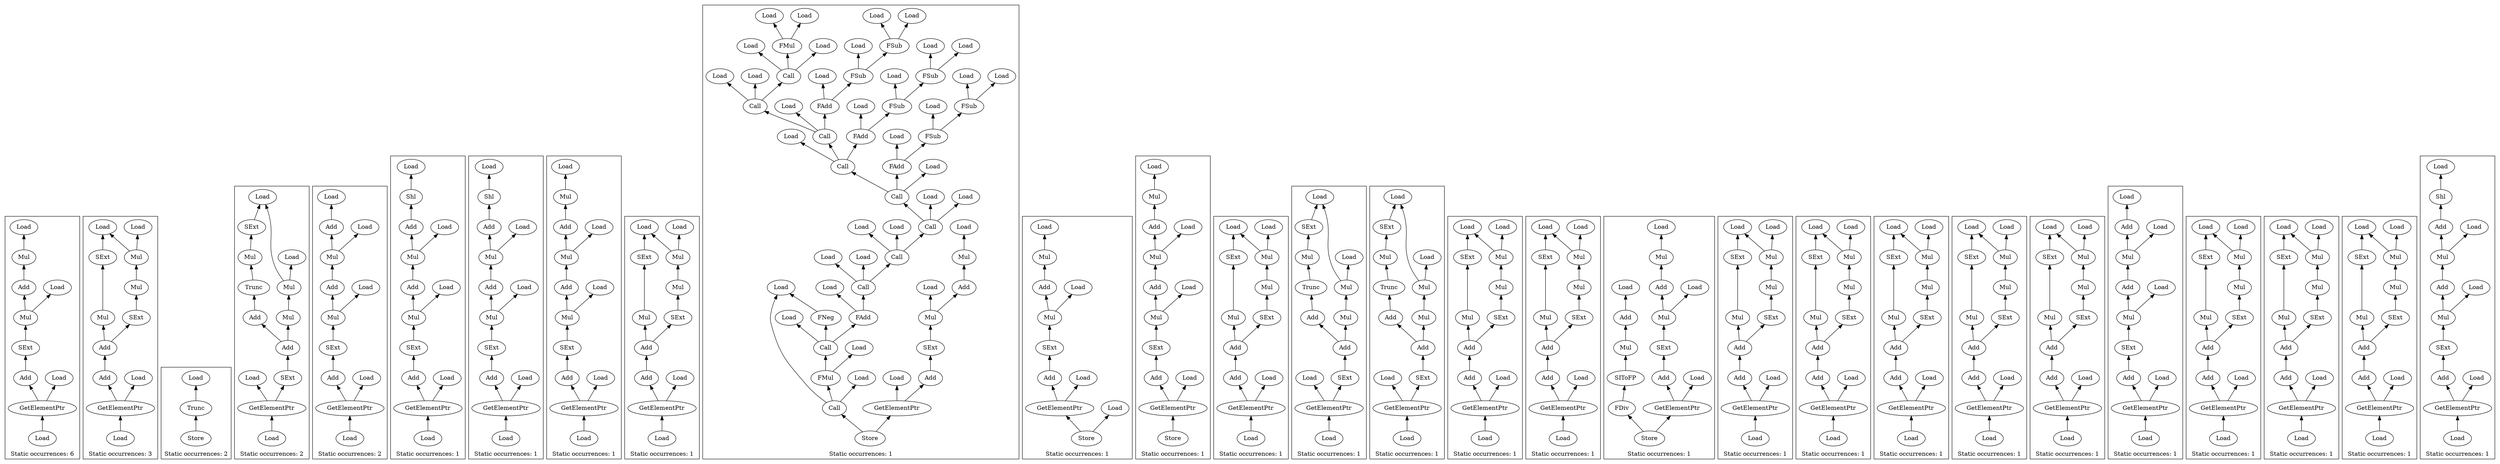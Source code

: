 strict digraph {
rankdir=BT
subgraph {
"0_719" [label="Mul"]
"0_719" -> {
"0_718"
"0_715"
}
"0_715" [label="Load"]
"0_718" [label="Add"]
"0_718" -> {
"0_716"
}
"0_716" [label="Mul"]
"0_716" -> {
"0_714"
}
"0_714" [label="Load"]
"0_830" [label="GetElementPtr"]
"0_830" -> {
"0_829"
"0_829"
"0_712"
}
"0_712" [label="Load"]
"0_829" [label="Add"]
"0_829" -> {
"0_807"
"0_807"
}
"0_807" [label="SExt"]
"0_807" -> {
"0_719"
"0_719"
}
"0_831" [label="Load"]
"0_831" -> {
"0_830"
"0_830"
"0_830"
}
cluster=true
label=<Static occurrences: 6>
}
subgraph {
"1_760" [label="Add"]
"1_760" -> {
"1_721"
"1_689"
"1_689"
}
"1_639" [label="Mul"]
"1_639" -> {
"1_621"
"1_617"
}
"1_621" [label="Load"]
"1_617" [label="Load"]
"1_908" [label="Add"]
"1_908" -> {
"1_760"
"1_760"
"1_760"
}
"1_721" [label="Mul"]
"1_721" -> {
"1_655"
}
"1_685" [label="Mul"]
"1_685" -> {
"1_639"
"1_639"
}
"1_910" [label="Load"]
"1_910" -> {
"1_909"
"1_909"
"1_909"
"1_909"
}
"1_655" [label="SExt"]
"1_655" -> {
"1_621"
}
"1_621" [label="Load"]
"1_909" [label="GetElementPtr"]
"1_909" -> {
"1_908"
"1_908"
"1_908"
"1_720"
}
"1_720" [label="Load"]
"1_689" [label="SExt"]
"1_689" -> {
"1_685"
"1_685"
}
cluster=true
label=<Static occurrences: 3>
}
subgraph {
"2_1117" [label="Store"]
"2_1117" -> {
"2_1116"
}
"2_1116" [label="Trunc"]
"2_1116" -> {
"2_1114"
}
"2_1114" [label="Load"]
cluster=true
label=<Static occurrences: 2>
}
subgraph {
"3_634" [label="Mul"]
"3_634" -> {
"3_621"
"3_617"
}
"3_621" [label="Load"]
"3_617" [label="Load"]
"3_747" [label="Mul"]
"3_747" -> {
"3_654"
}
"3_864" [label="GetElementPtr"]
"3_864" -> {
"3_720"
"3_863"
"3_863"
"3_863"
}
"3_720" [label="Load"]
"3_861" [label="Add"]
"3_861" -> {
"3_821"
}
"3_654" [label="SExt"]
"3_654" -> {
"3_621"
}
"3_621" [label="Load"]
"3_680" [label="Mul"]
"3_680" -> {
"3_634"
"3_634"
}
"3_821" [label="Trunc"]
"3_821" -> {
"3_747"
}
"3_863" [label="SExt"]
"3_863" -> {
"3_862"
"3_862"
"3_862"
}
"3_865" [label="Load"]
"3_865" -> {
"3_864"
"3_864"
"3_864"
"3_864"
}
"3_862" [label="Add"]
"3_862" -> {
"3_861"
"3_680"
"3_680"
}
cluster=true
label=<Static occurrences: 2>
}
subgraph {
"4_883" [label="GetElementPtr"]
"4_883" -> {
"4_882"
"4_882"
"4_882"
"4_738"
}
"4_738" [label="Load"]
"4_748" [label="Add"]
"4_748" -> {
"4_739"
}
"4_739" [label="Load"]
"4_811" [label="SExt"]
"4_811" -> {
"4_752"
"4_752"
"4_752"
}
"4_752" [label="Mul"]
"4_752" -> {
"4_751"
"4_751"
"4_741"
}
"4_741" [label="Load"]
"4_882" [label="Add"]
"4_882" -> {
"4_811"
"4_811"
"4_811"
}
"4_884" [label="Load"]
"4_884" -> {
"4_883"
"4_883"
"4_883"
"4_883"
}
"4_751" [label="Add"]
"4_751" -> {
"4_749"
"4_749"
}
"4_749" [label="Mul"]
"4_749" -> {
"4_748"
"4_740"
}
"4_740" [label="Load"]
cluster=true
label=<Static occurrences: 2>
}
subgraph {
"5_903" [label="GetElementPtr"]
"5_903" -> {
"5_902"
"5_902"
"5_902"
"5_738"
}
"5_738" [label="Load"]
"5_756" [label="Mul"]
"5_756" -> {
"5_755"
"5_740"
}
"5_740" [label="Load"]
"5_758" [label="Add"]
"5_758" -> {
"5_756"
"5_756"
}
"5_904" [label="Load"]
"5_904" -> {
"5_903"
"5_903"
"5_903"
"5_903"
}
"5_755" [label="Add"]
"5_755" -> {
"5_754"
}
"5_812" [label="SExt"]
"5_812" -> {
"5_759"
"5_759"
"5_759"
}
"5_754" [label="Shl"]
"5_754" -> {
"5_739"
}
"5_739" [label="Load"]
"5_902" [label="Add"]
"5_902" -> {
"5_812"
"5_812"
"5_812"
}
"5_759" [label="Mul"]
"5_759" -> {
"5_758"
"5_758"
"5_741"
}
"5_741" [label="Load"]
cluster=true
label=<Static occurrences: 1>
}
subgraph {
"6_935" [label="Add"]
"6_935" -> {
"6_815"
"6_815"
"6_815"
}
"6_776" [label="Mul"]
"6_776" -> {
"6_775"
"6_763"
}
"6_763" [label="Load"]
"6_774" [label="Shl"]
"6_774" -> {
"6_762"
}
"6_762" [label="Load"]
"6_775" [label="Add"]
"6_775" -> {
"6_774"
}
"6_815" [label="SExt"]
"6_815" -> {
"6_779"
"6_779"
"6_779"
}
"6_936" [label="GetElementPtr"]
"6_936" -> {
"6_935"
"6_935"
"6_935"
"6_761"
}
"6_761" [label="Load"]
"6_937" [label="Load"]
"6_937" -> {
"6_936"
"6_936"
"6_936"
"6_936"
}
"6_778" [label="Add"]
"6_778" -> {
"6_776"
"6_776"
}
"6_779" [label="Mul"]
"6_779" -> {
"6_778"
"6_778"
"6_764"
}
"6_764" [label="Load"]
cluster=true
label=<Static occurrences: 1>
}
subgraph {
"7_787" [label="Mul"]
"7_787" -> {
"7_713"
}
"7_713" [label="Load"]
"7_791" [label="Add"]
"7_791" -> {
"7_789"
"7_789"
}
"7_949" [label="Load"]
"7_949" -> {
"7_948"
"7_948"
"7_948"
"7_948"
}
"7_788" [label="Add"]
"7_788" -> {
"7_787"
}
"7_948" [label="GetElementPtr"]
"7_948" -> {
"7_947"
"7_947"
"7_947"
"7_712"
}
"7_712" [label="Load"]
"7_817" [label="SExt"]
"7_817" -> {
"7_792"
"7_792"
"7_792"
}
"7_792" [label="Mul"]
"7_792" -> {
"7_791"
"7_791"
"7_715"
}
"7_715" [label="Load"]
"7_947" [label="Add"]
"7_947" -> {
"7_817"
"7_817"
"7_817"
}
"7_789" [label="Mul"]
"7_789" -> {
"7_788"
"7_714"
}
"7_714" [label="Load"]
cluster=true
label=<Static occurrences: 1>
}
subgraph {
"8_737" [label="Add"]
"8_737" -> {
"8_721"
"8_688"
"8_688"
}
"8_688" [label="SExt"]
"8_688" -> {
"8_682"
"8_682"
}
"8_951" [label="GetElementPtr"]
"8_951" -> {
"8_950"
"8_950"
"8_950"
"8_720"
}
"8_720" [label="Load"]
"8_721" [label="Mul"]
"8_721" -> {
"8_655"
}
"8_635" [label="Mul"]
"8_635" -> {
"8_621"
"8_617"
}
"8_621" [label="Load"]
"8_617" [label="Load"]
"8_952" [label="Load"]
"8_952" -> {
"8_951"
"8_951"
"8_951"
"8_951"
}
"8_655" [label="SExt"]
"8_655" -> {
"8_621"
}
"8_621" [label="Load"]
"8_682" [label="Mul"]
"8_682" -> {
"8_635"
"8_635"
}
"8_950" [label="Add"]
"8_950" -> {
"8_737"
"8_737"
"8_737"
}
cluster=true
label=<Static occurrences: 1>
}
subgraph {
"9_927" [label="Call"]
"9_927" -> {
"9_920"
"9_920"
"9_920"
"9_920"
"9_920"
"9_920"
"9_920"
"9_920"
"9_920"
"9_920"
"9_920"
"9_920"
"9_920"
"9_920"
"9_920"
"9_920"
"9_920"
"9_920"
"9_920"
"9_920"
"9_920"
"9_923"
"9_926"
}
"9_923" [label="Load"]
"9_926" [label="Load"]
"9_805" [label="Add"]
"9_805" -> {
"9_803"
}
"9_934" [label="Call"]
"9_934" -> {
"9_927"
"9_927"
"9_927"
"9_927"
"9_927"
"9_927"
"9_927"
"9_927"
"9_927"
"9_927"
"9_927"
"9_927"
"9_927"
"9_927"
"9_927"
"9_927"
"9_927"
"9_927"
"9_927"
"9_927"
"9_927"
"9_927"
"9_927"
"9_930"
"9_933"
}
"9_930" [label="Load"]
"9_933" [label="Load"]
"9_891" [label="FSub"]
"9_891" -> {
"9_887"
"9_890"
}
"9_887" [label="Load"]
"9_890" [label="Load"]
"9_915" [label="FSub"]
"9_915" -> {
"9_911"
"9_911"
"9_914"
}
"9_914" [label="Load"]
"9_963" [label="Call"]
"9_963" -> {
"9_958"
"9_958"
"9_958"
"9_958"
"9_958"
"9_958"
"9_958"
"9_958"
"9_958"
"9_958"
"9_958"
"9_958"
"9_958"
"9_958"
"9_958"
"9_958"
"9_958"
"9_958"
"9_958"
"9_958"
"9_958"
"9_958"
"9_958"
"9_958"
"9_958"
"9_958"
"9_958"
"9_958"
"9_958"
"9_958"
"9_958"
"9_962"
"9_952"
}
"9_962" [label="Load"]
"9_952" [label="Load"]
"9_842" [label="Call"]
"9_842" -> {
"9_841"
"9_841"
"9_831"
"9_834"
}
"9_831" [label="Load"]
"9_834" [label="Load"]
"9_964" [label="Add"]
"9_964" -> {
"9_819"
"9_819"
}
"9_866" [label="FSub"]
"9_866" -> {
"9_859"
"9_865"
}
"9_859" [label="Load"]
"9_865" [label="Load"]
"9_880" [label="FAdd"]
"9_880" -> {
"9_873"
"9_873"
"9_873"
"9_879"
}
"9_879" [label="Load"]
"9_806" [label="Mul"]
"9_806" -> {
"9_805"
"9_802"
}
"9_802" [label="Load"]
"9_819" [label="SExt"]
"9_819" -> {
"9_806"
"9_806"
}
"9_954" [label="Call"]
"9_954" -> {
"9_953"
"9_945"
"9_945"
"9_945"
"9_945"
"9_945"
"9_945"
"9_945"
"9_945"
"9_945"
"9_945"
"9_945"
"9_945"
"9_945"
"9_945"
"9_945"
"9_945"
"9_945"
"9_945"
"9_945"
"9_945"
"9_945"
"9_945"
"9_945"
"9_945"
"9_945"
"9_945"
"9_945"
"9_945"
"9_949"
}
"9_949" [label="Load"]
"9_945" [label="FAdd"]
"9_945" -> {
"9_941"
"9_941"
"9_941"
"9_941"
"9_941"
"9_941"
"9_941"
"9_941"
"9_941"
"9_941"
"9_941"
"9_941"
"9_941"
"9_941"
"9_941"
"9_941"
"9_941"
"9_941"
"9_941"
"9_941"
"9_941"
"9_941"
"9_941"
"9_941"
"9_941"
"9_941"
"9_941"
"9_944"
}
"9_944" [label="Load"]
"9_958" [label="FMul"]
"9_958" -> {
"9_954"
"9_954"
"9_954"
"9_954"
"9_954"
"9_954"
"9_954"
"9_954"
"9_954"
"9_954"
"9_954"
"9_954"
"9_954"
"9_954"
"9_954"
"9_954"
"9_954"
"9_954"
"9_954"
"9_954"
"9_954"
"9_954"
"9_954"
"9_954"
"9_954"
"9_954"
"9_954"
"9_954"
"9_954"
"9_954"
"9_957"
}
"9_957" [label="Load"]
"9_896" [label="FSub"]
"9_896" -> {
"9_891"
"9_891"
"9_895"
}
"9_895" [label="Load"]
"9_911" [label="FSub"]
"9_911" -> {
"9_907"
"9_910"
}
"9_907" [label="Load"]
"9_910" [label="Load"]
"9_803" [label="Mul"]
"9_803" -> {
"9_801"
}
"9_801" [label="Load"]
"9_901" [label="Call"]
"9_901" -> {
"9_881"
"9_881"
"9_881"
"9_881"
"9_881"
"9_881"
"9_881"
"9_881"
"9_881"
"9_881"
"9_881"
"9_900"
"9_900"
"9_900"
"9_900"
"9_884"
}
"9_884" [label="Load"]
"9_920" [label="Call"]
"9_920" -> {
"9_901"
"9_901"
"9_901"
"9_901"
"9_901"
"9_901"
"9_901"
"9_901"
"9_901"
"9_901"
"9_901"
"9_901"
"9_901"
"9_901"
"9_901"
"9_901"
"9_919"
"9_919"
"9_919"
"9_919"
"9_904"
}
"9_904" [label="Load"]
"9_953" [label="FNeg"]
"9_953" -> {
"9_952"
}
"9_952" [label="Load"]
"9_841" [label="FMul"]
"9_841" -> {
"9_837"
"9_840"
}
"9_837" [label="Load"]
"9_840" [label="Load"]
"9_850" [label="Call"]
"9_850" -> {
"9_842"
"9_842"
"9_842"
"9_842"
"9_845"
"9_849"
}
"9_845" [label="Load"]
"9_849" [label="Load"]
"9_941" [label="Call"]
"9_941" -> {
"9_934"
"9_934"
"9_934"
"9_934"
"9_934"
"9_934"
"9_934"
"9_934"
"9_934"
"9_934"
"9_934"
"9_934"
"9_934"
"9_934"
"9_934"
"9_934"
"9_934"
"9_934"
"9_934"
"9_934"
"9_934"
"9_934"
"9_934"
"9_934"
"9_934"
"9_937"
"9_940"
}
"9_937" [label="Load"]
"9_940" [label="Load"]
"9_900" [label="FAdd"]
"9_900" -> {
"9_896"
"9_896"
"9_896"
"9_899"
}
"9_899" [label="Load"]
"9_966" [label="Store"]
"9_966" -> {
"9_963"
"9_963"
"9_963"
"9_963"
"9_963"
"9_963"
"9_963"
"9_963"
"9_963"
"9_963"
"9_963"
"9_963"
"9_963"
"9_963"
"9_963"
"9_963"
"9_963"
"9_963"
"9_963"
"9_963"
"9_963"
"9_963"
"9_963"
"9_963"
"9_963"
"9_963"
"9_963"
"9_963"
"9_963"
"9_963"
"9_963"
"9_963"
"9_963"
"9_965"
"9_965"
"9_965"
}
"9_919" [label="FAdd"]
"9_919" -> {
"9_915"
"9_915"
"9_915"
"9_918"
}
"9_918" [label="Load"]
"9_873" [label="FSub"]
"9_873" -> {
"9_866"
"9_866"
"9_872"
}
"9_872" [label="Load"]
"9_965" [label="GetElementPtr"]
"9_965" -> {
"9_964"
"9_964"
"9_800"
}
"9_800" [label="Load"]
"9_881" [label="Call"]
"9_881" -> {
"9_850"
"9_850"
"9_850"
"9_850"
"9_850"
"9_850"
"9_880"
"9_880"
"9_880"
"9_880"
"9_853"
}
"9_853" [label="Load"]
cluster=true
label=<Static occurrences: 1>
}
subgraph {
"10_1002" [label="Mul"]
"10_1002" -> {
"10_1001"
"10_621"
}
"10_621" [label="Load"]
"10_1001" [label="Add"]
"10_1001" -> {
"10_986"
}
"10_986" [label="Mul"]
"10_986" -> {
"10_617"
}
"10_617" [label="Load"]
"10_1011" [label="Add"]
"10_1011" -> {
"10_1004"
"10_1004"
}
"10_1012" [label="GetElementPtr"]
"10_1012" -> {
"10_1011"
"10_1011"
"10_999"
}
"10_999" [label="Load"]
"10_1004" [label="SExt"]
"10_1004" -> {
"10_1002"
"10_1002"
}
"10_1013" [label="Store"]
"10_1013" -> {
"10_1012"
"10_1012"
"10_1012"
"10_1010"
}
"10_1010" [label="Load"]
cluster=true
label=<Static occurrences: 1>
}
subgraph {
"11_572" [label="Add"]
"11_572" -> {
"11_563"
}
"11_573" [label="Mul"]
"11_573" -> {
"11_572"
"11_560"
}
"11_560" [label="Load"]
"11_589" [label="GetElementPtr"]
"11_589" -> {
"11_588"
"11_588"
"11_588"
"11_580"
}
"11_580" [label="Load"]
"11_590" [label="Store"]
"11_590" -> {
"11_589"
"11_589"
"11_589"
"11_589"
}
"11_588" [label="Add"]
"11_588" -> {
"11_584"
"11_584"
"11_584"
}
"11_563" [label="Mul"]
"11_563" -> {
"11_555"
}
"11_555" [label="Load"]
"11_584" [label="SExt"]
"11_584" -> {
"11_583"
"11_583"
"11_583"
}
"11_583" [label="Mul"]
"11_583" -> {
"11_582"
"11_582"
"11_570"
}
"11_570" [label="Load"]
"11_582" [label="Add"]
"11_582" -> {
"11_573"
"11_573"
}
cluster=true
label=<Static occurrences: 1>
}
subgraph {
"12_737" [label="Add"]
"12_737" -> {
"12_721"
"12_688"
"12_688"
}
"12_688" [label="SExt"]
"12_688" -> {
"12_682"
"12_682"
}
"12_848" [label="GetElementPtr"]
"12_848" -> {
"12_847"
"12_847"
"12_847"
"12_720"
}
"12_720" [label="Load"]
"12_721" [label="Mul"]
"12_721" -> {
"12_655"
}
"12_847" [label="Add"]
"12_847" -> {
"12_737"
"12_737"
"12_737"
}
"12_849" [label="Load"]
"12_849" -> {
"12_848"
"12_848"
"12_848"
"12_848"
}
"12_655" [label="SExt"]
"12_655" -> {
"12_621"
}
"12_621" [label="Load"]
"12_682" [label="Mul"]
"12_682" -> {
"12_635"
"12_635"
}
"12_635" [label="Mul"]
"12_635" -> {
"12_621"
"12_617"
}
"12_621" [label="Load"]
"12_617" [label="Load"]
cluster=true
label=<Static occurrences: 1>
}
subgraph {
"13_729" [label="Mul"]
"13_729" -> {
"13_656"
}
"13_859" [label="Load"]
"13_859" -> {
"13_858"
"13_858"
"13_858"
"13_858"
}
"13_855" [label="Add"]
"13_855" -> {
"13_820"
}
"13_858" [label="GetElementPtr"]
"13_858" -> {
"13_720"
"13_857"
"13_857"
"13_857"
}
"13_720" [label="Load"]
"13_857" [label="SExt"]
"13_857" -> {
"13_856"
"13_856"
"13_856"
}
"13_820" [label="Trunc"]
"13_820" -> {
"13_729"
}
"13_680" [label="Mul"]
"13_680" -> {
"13_634"
"13_634"
}
"13_856" [label="Add"]
"13_856" -> {
"13_855"
"13_680"
"13_680"
}
"13_634" [label="Mul"]
"13_634" -> {
"13_621"
"13_617"
}
"13_621" [label="Load"]
"13_617" [label="Load"]
"13_656" [label="SExt"]
"13_656" -> {
"13_621"
}
"13_621" [label="Load"]
cluster=true
label=<Static occurrences: 1>
}
subgraph {
"14_879" [label="Load"]
"14_879" -> {
"14_878"
"14_878"
"14_878"
"14_878"
}
"14_639" [label="Mul"]
"14_639" -> {
"14_621"
"14_617"
}
"14_621" [label="Load"]
"14_617" [label="Load"]
"14_747" [label="Mul"]
"14_747" -> {
"14_654"
}
"14_876" [label="Add"]
"14_876" -> {
"14_875"
"14_685"
"14_685"
}
"14_875" [label="Add"]
"14_875" -> {
"14_823"
}
"14_654" [label="SExt"]
"14_654" -> {
"14_621"
}
"14_621" [label="Load"]
"14_685" [label="Mul"]
"14_685" -> {
"14_639"
"14_639"
}
"14_823" [label="Trunc"]
"14_823" -> {
"14_747"
}
"14_878" [label="GetElementPtr"]
"14_878" -> {
"14_720"
"14_877"
"14_877"
"14_877"
}
"14_720" [label="Load"]
"14_877" [label="SExt"]
"14_877" -> {
"14_876"
"14_876"
"14_876"
}
cluster=true
label=<Static occurrences: 1>
}
subgraph {
"15_729" [label="Mul"]
"15_729" -> {
"15_656"
}
"15_730" [label="Add"]
"15_730" -> {
"15_729"
"15_690"
"15_690"
}
"15_690" [label="SExt"]
"15_690" -> {
"15_682"
"15_682"
}
"15_885" [label="Add"]
"15_885" -> {
"15_730"
"15_730"
"15_730"
}
"15_887" [label="Load"]
"15_887" -> {
"15_886"
"15_886"
"15_886"
"15_886"
}
"15_682" [label="Mul"]
"15_682" -> {
"15_635"
"15_635"
}
"15_635" [label="Mul"]
"15_635" -> {
"15_621"
"15_617"
}
"15_621" [label="Load"]
"15_617" [label="Load"]
"15_886" [label="GetElementPtr"]
"15_886" -> {
"15_885"
"15_885"
"15_885"
"15_720"
}
"15_720" [label="Load"]
"15_656" [label="SExt"]
"15_656" -> {
"15_621"
}
"15_621" [label="Load"]
cluster=true
label=<Static occurrences: 1>
}
subgraph {
"16_889" [label="GetElementPtr"]
"16_889" -> {
"16_888"
"16_888"
"16_888"
"16_720"
}
"16_720" [label="Load"]
"16_888" [label="Add"]
"16_888" -> {
"16_753"
"16_753"
"16_753"
}
"16_747" [label="Mul"]
"16_747" -> {
"16_654"
}
"16_753" [label="Add"]
"16_753" -> {
"16_747"
"16_686"
"16_686"
}
"16_654" [label="SExt"]
"16_654" -> {
"16_621"
}
"16_621" [label="Load"]
"16_635" [label="Mul"]
"16_635" -> {
"16_621"
"16_617"
}
"16_621" [label="Load"]
"16_617" [label="Load"]
"16_682" [label="Mul"]
"16_682" -> {
"16_635"
"16_635"
}
"16_686" [label="SExt"]
"16_686" -> {
"16_682"
"16_682"
}
"16_890" [label="Load"]
"16_890" -> {
"16_889"
"16_889"
"16_889"
"16_889"
}
cluster=true
label=<Static occurrences: 1>
}
subgraph {
"17_518" [label="FDiv"]
"17_518" -> {
"17_507"
}
"17_506" [label="Mul"]
"17_506" -> {
"17_505"
}
"17_536" [label="Store"]
"17_536" -> {
"17_518"
"17_535"
"17_535"
"17_535"
}
"17_529" [label="Mul"]
"17_529" -> {
"17_528"
"17_514"
}
"17_514" [label="Load"]
"17_528" [label="Add"]
"17_528" -> {
"17_519"
}
"17_507" [label="SIToFP"]
"17_507" -> {
"17_506"
}
"17_505" [label="Add"]
"17_505" -> {
"17_497"
}
"17_497" [label="Load"]
"17_535" [label="GetElementPtr"]
"17_535" -> {
"17_534"
"17_534"
"17_526"
}
"17_526" [label="Load"]
"17_530" [label="SExt"]
"17_530" -> {
"17_529"
"17_529"
}
"17_534" [label="Add"]
"17_534" -> {
"17_530"
"17_530"
}
"17_519" [label="Mul"]
"17_519" -> {
"17_502"
}
"17_502" [label="Load"]
cluster=true
label=<Static occurrences: 1>
}
subgraph {
"18_833" [label="GetElementPtr"]
"18_833" -> {
"18_832"
"18_832"
"18_832"
"18_720"
}
"18_720" [label="Load"]
"18_832" [label="Add"]
"18_832" -> {
"18_722"
"18_722"
"18_722"
}
"18_721" [label="Mul"]
"18_721" -> {
"18_655"
}
"18_834" [label="Load"]
"18_834" -> {
"18_833"
"18_833"
"18_833"
"18_833"
}
"18_722" [label="Add"]
"18_722" -> {
"18_721"
"18_687"
"18_687"
}
"18_655" [label="SExt"]
"18_655" -> {
"18_621"
}
"18_621" [label="Load"]
"18_687" [label="SExt"]
"18_687" -> {
"18_680"
"18_680"
}
"18_680" [label="Mul"]
"18_680" -> {
"18_634"
"18_634"
}
"18_634" [label="Mul"]
"18_634" -> {
"18_621"
"18_617"
}
"18_621" [label="Load"]
"18_617" [label="Load"]
cluster=true
label=<Static occurrences: 1>
}
subgraph {
"19_729" [label="Mul"]
"19_729" -> {
"19_656"
}
"19_730" [label="Add"]
"19_730" -> {
"19_729"
"19_690"
"19_690"
}
"19_690" [label="SExt"]
"19_690" -> {
"19_682"
"19_682"
}
"19_839" [label="GetElementPtr"]
"19_839" -> {
"19_838"
"19_838"
"19_838"
"19_720"
}
"19_720" [label="Load"]
"19_838" [label="Add"]
"19_838" -> {
"19_730"
"19_730"
"19_730"
}
"19_840" [label="Load"]
"19_840" -> {
"19_839"
"19_839"
"19_839"
"19_839"
}
"19_635" [label="Mul"]
"19_635" -> {
"19_621"
"19_617"
}
"19_621" [label="Load"]
"19_617" [label="Load"]
"19_682" [label="Mul"]
"19_682" -> {
"19_635"
"19_635"
}
"19_656" [label="SExt"]
"19_656" -> {
"19_621"
}
"19_621" [label="Load"]
cluster=true
label=<Static occurrences: 1>
}
subgraph {
"20_729" [label="Mul"]
"20_729" -> {
"20_656"
}
"20_730" [label="Add"]
"20_730" -> {
"20_729"
"20_690"
"20_690"
}
"20_690" [label="SExt"]
"20_690" -> {
"20_682"
"20_682"
}
"20_893" [label="Add"]
"20_893" -> {
"20_730"
"20_730"
"20_730"
}
"20_894" [label="GetElementPtr"]
"20_894" -> {
"20_893"
"20_893"
"20_893"
"20_720"
}
"20_720" [label="Load"]
"20_635" [label="Mul"]
"20_635" -> {
"20_621"
"20_617"
}
"20_621" [label="Load"]
"20_617" [label="Load"]
"20_682" [label="Mul"]
"20_682" -> {
"20_635"
"20_635"
}
"20_895" [label="Load"]
"20_895" -> {
"20_894"
"20_894"
"20_894"
"20_894"
}
"20_656" [label="SExt"]
"20_656" -> {
"20_621"
}
"20_621" [label="Load"]
cluster=true
label=<Static occurrences: 1>
}
subgraph {
"21_899" [label="Load"]
"21_899" -> {
"21_898"
"21_898"
"21_898"
"21_898"
}
"21_897" [label="Add"]
"21_897" -> {
"21_753"
"21_753"
"21_753"
}
"21_747" [label="Mul"]
"21_747" -> {
"21_654"
}
"21_753" [label="Add"]
"21_753" -> {
"21_747"
"21_686"
"21_686"
}
"21_654" [label="SExt"]
"21_654" -> {
"21_621"
}
"21_621" [label="Load"]
"21_635" [label="Mul"]
"21_635" -> {
"21_621"
"21_617"
}
"21_621" [label="Load"]
"21_617" [label="Load"]
"21_898" [label="GetElementPtr"]
"21_898" -> {
"21_897"
"21_897"
"21_897"
"21_720"
}
"21_720" [label="Load"]
"21_682" [label="Mul"]
"21_682" -> {
"21_635"
"21_635"
}
"21_686" [label="SExt"]
"21_686" -> {
"21_682"
"21_682"
}
cluster=true
label=<Static occurrences: 1>
}
subgraph {
"22_905" [label="Add"]
"22_905" -> {
"22_722"
"22_722"
"22_722"
}
"22_721" [label="Mul"]
"22_721" -> {
"22_655"
}
"22_906" [label="GetElementPtr"]
"22_906" -> {
"22_905"
"22_905"
"22_905"
"22_720"
}
"22_720" [label="Load"]
"22_722" [label="Add"]
"22_722" -> {
"22_721"
"22_687"
"22_687"
}
"22_655" [label="SExt"]
"22_655" -> {
"22_621"
}
"22_621" [label="Load"]
"22_907" [label="Load"]
"22_907" -> {
"22_906"
"22_906"
"22_906"
"22_906"
}
"22_687" [label="SExt"]
"22_687" -> {
"22_680"
"22_680"
}
"22_680" [label="Mul"]
"22_680" -> {
"22_634"
"22_634"
}
"22_634" [label="Mul"]
"22_634" -> {
"22_621"
"22_617"
}
"22_621" [label="Load"]
"22_617" [label="Load"]
cluster=true
label=<Static occurrences: 1>
}
subgraph {
"23_835" [label="Add"]
"23_835" -> {
"23_808"
"23_808"
"23_808"
}
"23_837" [label="Load"]
"23_837" -> {
"23_836"
"23_836"
"23_836"
"23_836"
}
"23_836" [label="GetElementPtr"]
"23_836" -> {
"23_835"
"23_835"
"23_835"
"23_712"
}
"23_712" [label="Load"]
"23_724" [label="Mul"]
"23_724" -> {
"23_723"
"23_714"
}
"23_714" [label="Load"]
"23_726" [label="Add"]
"23_726" -> {
"23_724"
"23_724"
}
"23_723" [label="Add"]
"23_723" -> {
"23_713"
}
"23_713" [label="Load"]
"23_808" [label="SExt"]
"23_808" -> {
"23_727"
"23_727"
"23_727"
}
"23_727" [label="Mul"]
"23_727" -> {
"23_726"
"23_726"
"23_715"
}
"23_715" [label="Load"]
cluster=true
label=<Static occurrences: 1>
}
subgraph {
"24_917" [label="GetElementPtr"]
"24_917" -> {
"24_916"
"24_916"
"24_916"
"24_720"
}
"24_720" [label="Load"]
"24_760" [label="Add"]
"24_760" -> {
"24_721"
"24_689"
"24_689"
}
"24_916" [label="Add"]
"24_916" -> {
"24_760"
"24_760"
"24_760"
}
"24_721" [label="Mul"]
"24_721" -> {
"24_655"
}
"24_918" [label="Load"]
"24_918" -> {
"24_917"
"24_917"
"24_917"
"24_917"
}
"24_685" [label="Mul"]
"24_685" -> {
"24_639"
"24_639"
}
"24_639" [label="Mul"]
"24_639" -> {
"24_621"
"24_617"
}
"24_621" [label="Load"]
"24_617" [label="Load"]
"24_655" [label="SExt"]
"24_655" -> {
"24_621"
}
"24_621" [label="Load"]
"24_689" [label="SExt"]
"24_689" -> {
"24_685"
"24_685"
}
cluster=true
label=<Static occurrences: 1>
}
subgraph {
"25_760" [label="Add"]
"25_760" -> {
"25_721"
"25_689"
"25_689"
}
"25_639" [label="Mul"]
"25_639" -> {
"25_621"
"25_617"
}
"25_621" [label="Load"]
"25_617" [label="Load"]
"25_926" [label="Load"]
"25_926" -> {
"25_925"
"25_925"
"25_925"
"25_925"
}
"25_721" [label="Mul"]
"25_721" -> {
"25_655"
}
"25_924" [label="Add"]
"25_924" -> {
"25_760"
"25_760"
"25_760"
}
"25_685" [label="Mul"]
"25_685" -> {
"25_639"
"25_639"
}
"25_655" [label="SExt"]
"25_655" -> {
"25_621"
}
"25_621" [label="Load"]
"25_925" [label="GetElementPtr"]
"25_925" -> {
"25_924"
"25_924"
"25_924"
"25_720"
}
"25_720" [label="Load"]
"25_689" [label="SExt"]
"25_689" -> {
"25_685"
"25_685"
}
cluster=true
label=<Static occurrences: 1>
}
subgraph {
"26_747" [label="Mul"]
"26_747" -> {
"26_654"
}
"26_753" [label="Add"]
"26_753" -> {
"26_747"
"26_686"
"26_686"
}
"26_654" [label="SExt"]
"26_654" -> {
"26_621"
}
"26_621" [label="Load"]
"26_933" [label="Load"]
"26_933" -> {
"26_932"
"26_932"
"26_932"
"26_932"
}
"26_682" [label="Mul"]
"26_682" -> {
"26_635"
"26_635"
}
"26_635" [label="Mul"]
"26_635" -> {
"26_621"
"26_617"
}
"26_621" [label="Load"]
"26_617" [label="Load"]
"26_686" [label="SExt"]
"26_686" -> {
"26_682"
"26_682"
}
"26_931" [label="Add"]
"26_931" -> {
"26_753"
"26_753"
"26_753"
}
"26_932" [label="GetElementPtr"]
"26_932" -> {
"26_931"
"26_931"
"26_931"
"26_720"
}
"26_720" [label="Load"]
cluster=true
label=<Static occurrences: 1>
}
subgraph {
"27_843" [label="Add"]
"27_843" -> {
"27_809"
"27_809"
"27_809"
}
"27_845" [label="Load"]
"27_845" -> {
"27_844"
"27_844"
"27_844"
"27_844"
}
"27_809" [label="SExt"]
"27_809" -> {
"27_736"
"27_736"
"27_736"
}
"27_736" [label="Mul"]
"27_736" -> {
"27_735"
"27_735"
"27_715"
}
"27_715" [label="Load"]
"27_732" [label="Add"]
"27_732" -> {
"27_731"
}
"27_731" [label="Shl"]
"27_731" -> {
"27_713"
}
"27_713" [label="Load"]
"27_733" [label="Mul"]
"27_733" -> {
"27_732"
"27_714"
}
"27_714" [label="Load"]
"27_844" [label="GetElementPtr"]
"27_844" -> {
"27_843"
"27_843"
"27_843"
"27_712"
}
"27_712" [label="Load"]
"27_735" [label="Add"]
"27_735" -> {
"27_733"
"27_733"
}
cluster=true
label=<Static occurrences: 1>
}
}
